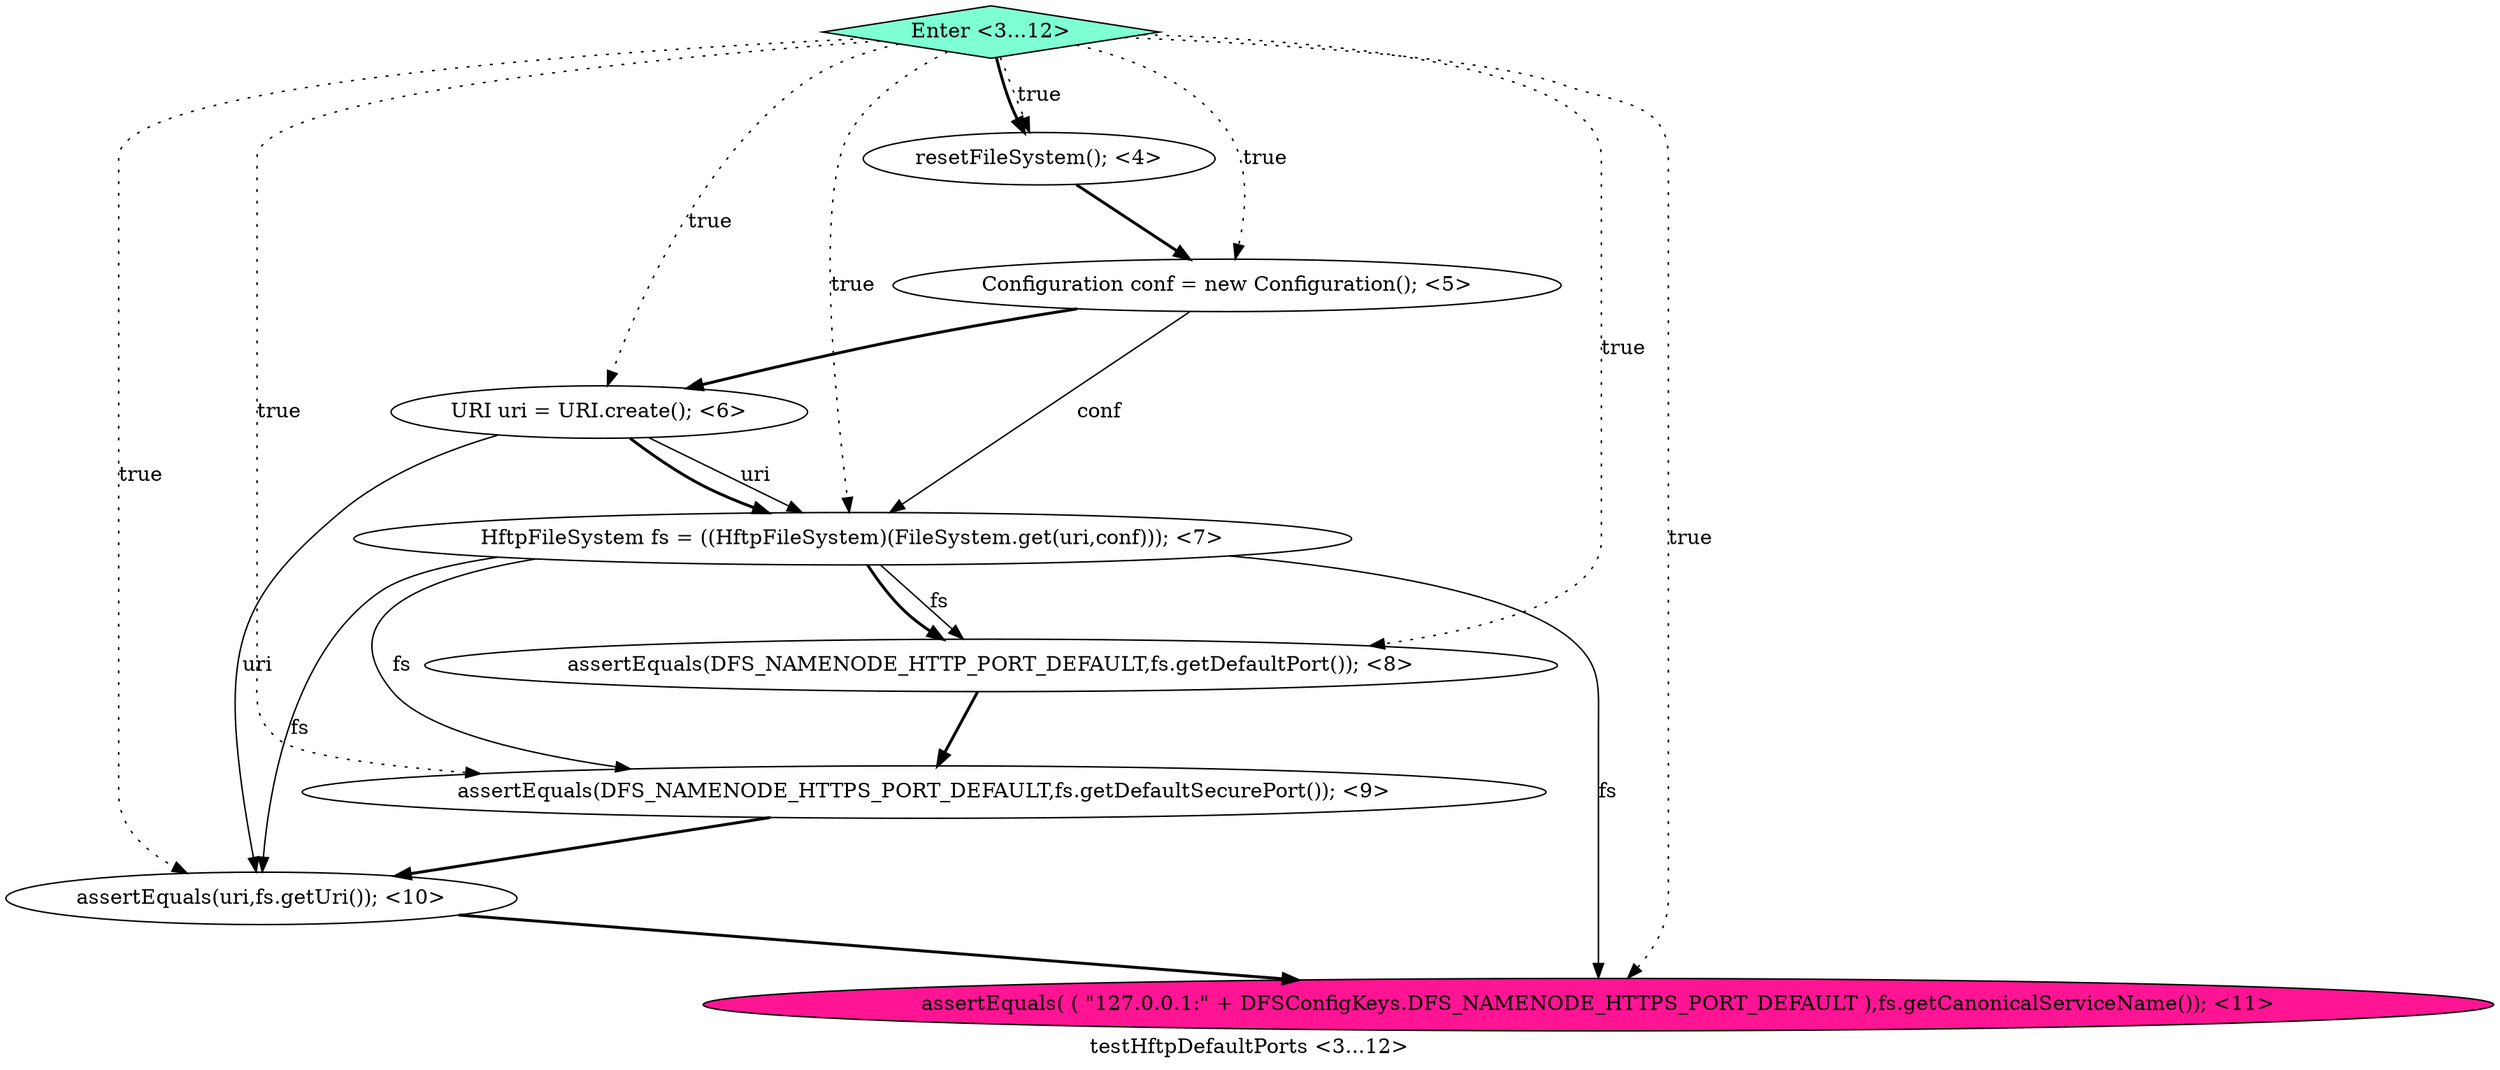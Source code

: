 digraph PDG {
label = "testHftpDefaultPorts <3...12>";
0.5 [style = filled, label = "assertEquals(DFS_NAMENODE_HTTPS_PORT_DEFAULT,fs.getDefaultSecurePort()); <9>", fillcolor = white, shape = ellipse];
0.0 [style = filled, label = "resetFileSystem(); <4>", fillcolor = white, shape = ellipse];
0.1 [style = filled, label = "Configuration conf = new Configuration(); <5>", fillcolor = white, shape = ellipse];
0.2 [style = filled, label = "URI uri = URI.create(); <6>", fillcolor = white, shape = ellipse];
0.3 [style = filled, label = "HftpFileSystem fs = ((HftpFileSystem)(FileSystem.get(uri,conf))); <7>", fillcolor = white, shape = ellipse];
0.7 [style = filled, label = "assertEquals( ( \"127.0.0.1:\" + DFSConfigKeys.DFS_NAMENODE_HTTPS_PORT_DEFAULT ),fs.getCanonicalServiceName()); <11>", fillcolor = deeppink, shape = ellipse];
0.6 [style = filled, label = "assertEquals(uri,fs.getUri()); <10>", fillcolor = white, shape = ellipse];
0.4 [style = filled, label = "assertEquals(DFS_NAMENODE_HTTP_PORT_DEFAULT,fs.getDefaultPort()); <8>", fillcolor = white, shape = ellipse];
0.8 [style = filled, label = "Enter <3...12>", fillcolor = aquamarine, shape = diamond];
0.0 -> 0.1 [style = bold, label=""];
0.1 -> 0.2 [style = bold, label=""];
0.1 -> 0.3 [style = solid, label="conf"];
0.2 -> 0.3 [style = solid, label="uri"];
0.2 -> 0.3 [style = bold, label=""];
0.2 -> 0.6 [style = solid, label="uri"];
0.3 -> 0.4 [style = solid, label="fs"];
0.3 -> 0.4 [style = bold, label=""];
0.3 -> 0.5 [style = solid, label="fs"];
0.3 -> 0.6 [style = solid, label="fs"];
0.3 -> 0.7 [style = solid, label="fs"];
0.4 -> 0.5 [style = bold, label=""];
0.5 -> 0.6 [style = bold, label=""];
0.6 -> 0.7 [style = bold, label=""];
0.8 -> 0.0 [style = dotted, label="true"];
0.8 -> 0.0 [style = bold, label=""];
0.8 -> 0.1 [style = dotted, label="true"];
0.8 -> 0.2 [style = dotted, label="true"];
0.8 -> 0.3 [style = dotted, label="true"];
0.8 -> 0.4 [style = dotted, label="true"];
0.8 -> 0.5 [style = dotted, label="true"];
0.8 -> 0.6 [style = dotted, label="true"];
0.8 -> 0.7 [style = dotted, label="true"];
}
